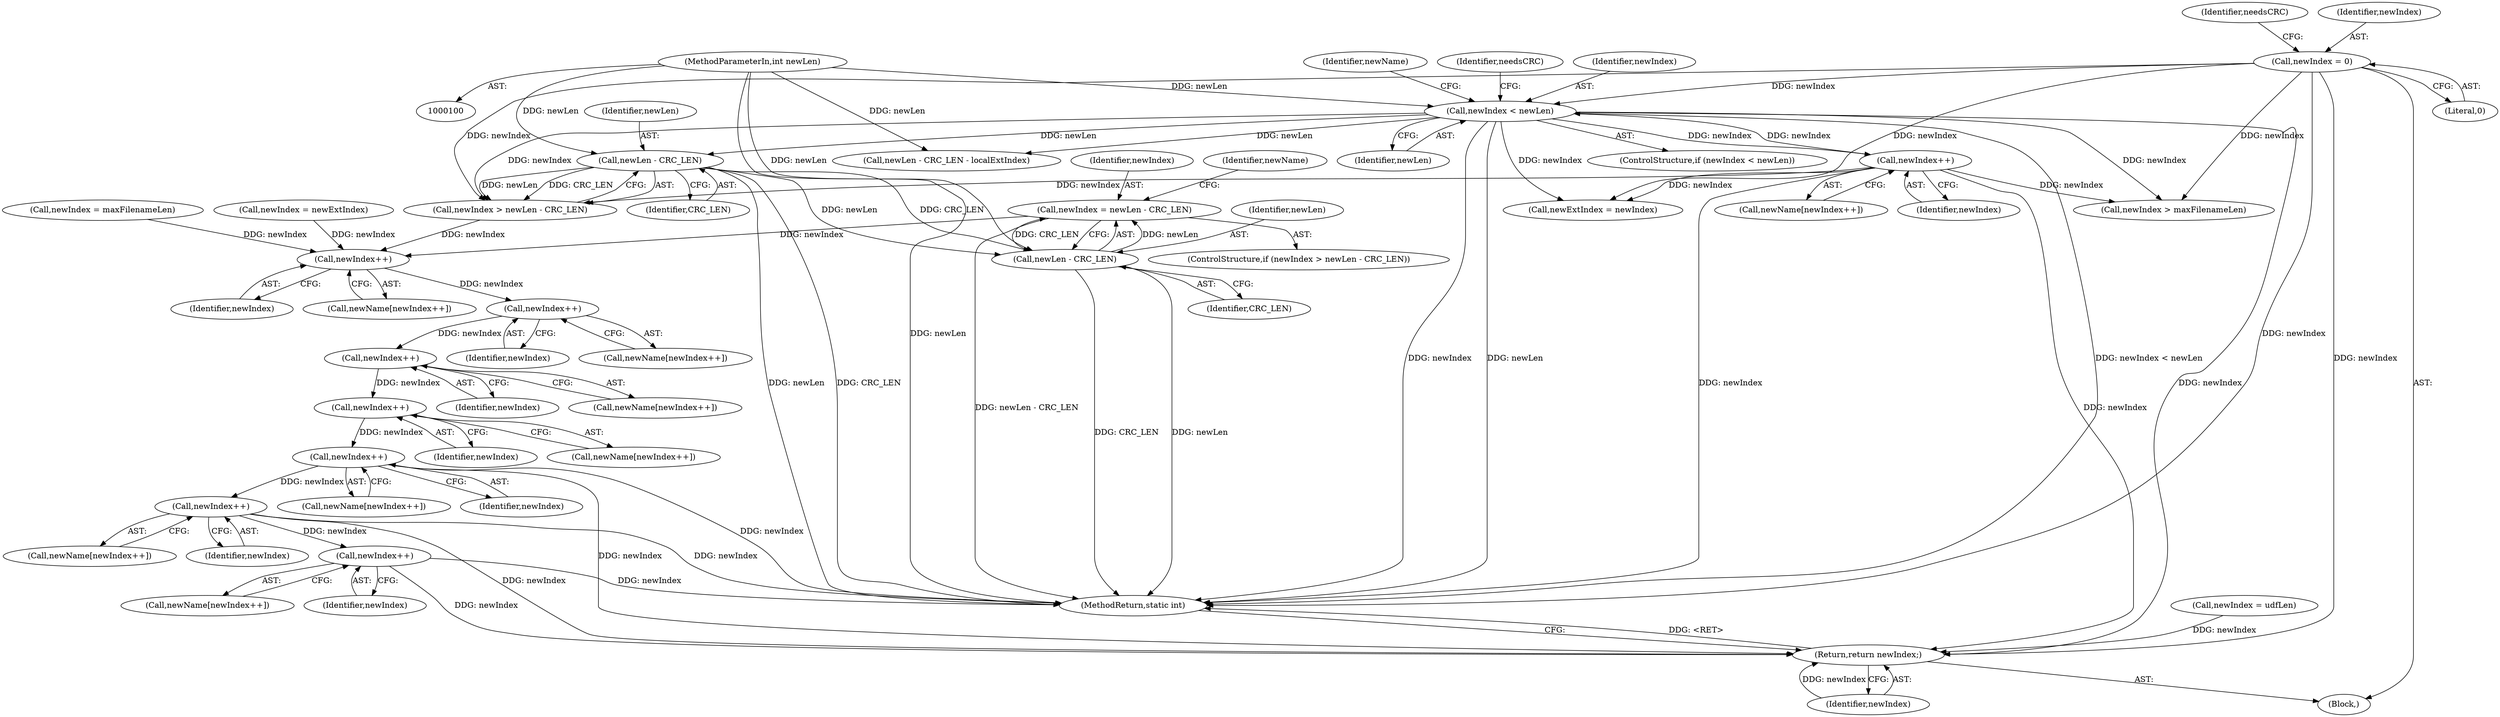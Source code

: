 digraph "0_linux_0e5cc9a40ada6046e6bc3bdfcd0c0d7e4b706b14_4@integer" {
"1000386" [label="(Call,newIndex = newLen - CRC_LEN)"];
"1000388" [label="(Call,newLen - CRC_LEN)"];
"1000383" [label="(Call,newLen - CRC_LEN)"];
"1000252" [label="(Call,newIndex < newLen)"];
"1000258" [label="(Call,newIndex++)"];
"1000110" [label="(Call,newIndex = 0)"];
"1000102" [label="(MethodParameterIn,int newLen)"];
"1000394" [label="(Call,newIndex++)"];
"1000406" [label="(Call,newIndex++)"];
"1000415" [label="(Call,newIndex++)"];
"1000424" [label="(Call,newIndex++)"];
"1000431" [label="(Call,newIndex++)"];
"1000441" [label="(Call,newIndex++)"];
"1000456" [label="(Call,newIndex++)"];
"1000461" [label="(Return,return newIndex;)"];
"1000258" [label="(Call,newIndex++)"];
"1000388" [label="(Call,newLen - CRC_LEN)"];
"1000385" [label="(Identifier,CRC_LEN)"];
"1000254" [label="(Identifier,newLen)"];
"1000461" [label="(Return,return newIndex;)"];
"1000372" [label="(Call,newIndex = maxFilenameLen)"];
"1000454" [label="(Call,newName[newIndex++])"];
"1000389" [label="(Identifier,newLen)"];
"1000252" [label="(Call,newIndex < newLen)"];
"1000463" [label="(MethodReturn,static int)"];
"1000416" [label="(Identifier,newIndex)"];
"1000390" [label="(Identifier,CRC_LEN)"];
"1000383" [label="(Call,newLen - CRC_LEN)"];
"1000406" [label="(Call,newIndex++)"];
"1000155" [label="(Call,newIndex = udfLen)"];
"1000253" [label="(Identifier,newIndex)"];
"1000115" [label="(Identifier,needsCRC)"];
"1000424" [label="(Call,newIndex++)"];
"1000380" [label="(ControlStructure,if (newIndex > newLen - CRC_LEN))"];
"1000386" [label="(Call,newIndex = newLen - CRC_LEN)"];
"1000381" [label="(Call,newIndex > newLen - CRC_LEN)"];
"1000257" [label="(Identifier,newName)"];
"1000429" [label="(Call,newName[newIndex++])"];
"1000439" [label="(Call,newName[newIndex++])"];
"1000251" [label="(ControlStructure,if (newIndex < newLen))"];
"1000110" [label="(Call,newIndex = 0)"];
"1000256" [label="(Call,newName[newIndex++])"];
"1000441" [label="(Call,newIndex++)"];
"1000369" [label="(Call,newIndex > maxFilenameLen)"];
"1000442" [label="(Identifier,newIndex)"];
"1000395" [label="(Identifier,newIndex)"];
"1000392" [label="(Call,newName[newIndex++])"];
"1000415" [label="(Call,newIndex++)"];
"1000457" [label="(Identifier,newIndex)"];
"1000248" [label="(Call,newExtIndex = newIndex)"];
"1000259" [label="(Identifier,newIndex)"];
"1000363" [label="(Call,newLen - CRC_LEN - localExtIndex)"];
"1000376" [label="(Call,newIndex = newExtIndex)"];
"1000431" [label="(Call,newIndex++)"];
"1000107" [label="(Block,)"];
"1000407" [label="(Identifier,newIndex)"];
"1000384" [label="(Identifier,newLen)"];
"1000413" [label="(Call,newName[newIndex++])"];
"1000112" [label="(Literal,0)"];
"1000111" [label="(Identifier,newIndex)"];
"1000387" [label="(Identifier,newIndex)"];
"1000425" [label="(Identifier,newIndex)"];
"1000432" [label="(Identifier,newIndex)"];
"1000102" [label="(MethodParameterIn,int newLen)"];
"1000456" [label="(Call,newIndex++)"];
"1000422" [label="(Call,newName[newIndex++])"];
"1000393" [label="(Identifier,newName)"];
"1000394" [label="(Call,newIndex++)"];
"1000404" [label="(Call,newName[newIndex++])"];
"1000462" [label="(Identifier,newIndex)"];
"1000263" [label="(Identifier,needsCRC)"];
"1000386" -> "1000380"  [label="AST: "];
"1000386" -> "1000388"  [label="CFG: "];
"1000387" -> "1000386"  [label="AST: "];
"1000388" -> "1000386"  [label="AST: "];
"1000393" -> "1000386"  [label="CFG: "];
"1000386" -> "1000463"  [label="DDG: newLen - CRC_LEN"];
"1000388" -> "1000386"  [label="DDG: newLen"];
"1000388" -> "1000386"  [label="DDG: CRC_LEN"];
"1000386" -> "1000394"  [label="DDG: newIndex"];
"1000388" -> "1000390"  [label="CFG: "];
"1000389" -> "1000388"  [label="AST: "];
"1000390" -> "1000388"  [label="AST: "];
"1000388" -> "1000463"  [label="DDG: newLen"];
"1000388" -> "1000463"  [label="DDG: CRC_LEN"];
"1000383" -> "1000388"  [label="DDG: newLen"];
"1000383" -> "1000388"  [label="DDG: CRC_LEN"];
"1000102" -> "1000388"  [label="DDG: newLen"];
"1000383" -> "1000381"  [label="AST: "];
"1000383" -> "1000385"  [label="CFG: "];
"1000384" -> "1000383"  [label="AST: "];
"1000385" -> "1000383"  [label="AST: "];
"1000381" -> "1000383"  [label="CFG: "];
"1000383" -> "1000463"  [label="DDG: newLen"];
"1000383" -> "1000463"  [label="DDG: CRC_LEN"];
"1000383" -> "1000381"  [label="DDG: newLen"];
"1000383" -> "1000381"  [label="DDG: CRC_LEN"];
"1000252" -> "1000383"  [label="DDG: newLen"];
"1000102" -> "1000383"  [label="DDG: newLen"];
"1000252" -> "1000251"  [label="AST: "];
"1000252" -> "1000254"  [label="CFG: "];
"1000253" -> "1000252"  [label="AST: "];
"1000254" -> "1000252"  [label="AST: "];
"1000257" -> "1000252"  [label="CFG: "];
"1000263" -> "1000252"  [label="CFG: "];
"1000252" -> "1000463"  [label="DDG: newIndex"];
"1000252" -> "1000463"  [label="DDG: newLen"];
"1000252" -> "1000463"  [label="DDG: newIndex < newLen"];
"1000252" -> "1000248"  [label="DDG: newIndex"];
"1000258" -> "1000252"  [label="DDG: newIndex"];
"1000110" -> "1000252"  [label="DDG: newIndex"];
"1000102" -> "1000252"  [label="DDG: newLen"];
"1000252" -> "1000258"  [label="DDG: newIndex"];
"1000252" -> "1000363"  [label="DDG: newLen"];
"1000252" -> "1000369"  [label="DDG: newIndex"];
"1000252" -> "1000381"  [label="DDG: newIndex"];
"1000252" -> "1000461"  [label="DDG: newIndex"];
"1000258" -> "1000256"  [label="AST: "];
"1000258" -> "1000259"  [label="CFG: "];
"1000259" -> "1000258"  [label="AST: "];
"1000256" -> "1000258"  [label="CFG: "];
"1000258" -> "1000463"  [label="DDG: newIndex"];
"1000258" -> "1000248"  [label="DDG: newIndex"];
"1000258" -> "1000369"  [label="DDG: newIndex"];
"1000258" -> "1000381"  [label="DDG: newIndex"];
"1000258" -> "1000461"  [label="DDG: newIndex"];
"1000110" -> "1000107"  [label="AST: "];
"1000110" -> "1000112"  [label="CFG: "];
"1000111" -> "1000110"  [label="AST: "];
"1000112" -> "1000110"  [label="AST: "];
"1000115" -> "1000110"  [label="CFG: "];
"1000110" -> "1000463"  [label="DDG: newIndex"];
"1000110" -> "1000248"  [label="DDG: newIndex"];
"1000110" -> "1000369"  [label="DDG: newIndex"];
"1000110" -> "1000381"  [label="DDG: newIndex"];
"1000110" -> "1000461"  [label="DDG: newIndex"];
"1000102" -> "1000100"  [label="AST: "];
"1000102" -> "1000463"  [label="DDG: newLen"];
"1000102" -> "1000363"  [label="DDG: newLen"];
"1000394" -> "1000392"  [label="AST: "];
"1000394" -> "1000395"  [label="CFG: "];
"1000395" -> "1000394"  [label="AST: "];
"1000392" -> "1000394"  [label="CFG: "];
"1000376" -> "1000394"  [label="DDG: newIndex"];
"1000372" -> "1000394"  [label="DDG: newIndex"];
"1000381" -> "1000394"  [label="DDG: newIndex"];
"1000394" -> "1000406"  [label="DDG: newIndex"];
"1000406" -> "1000404"  [label="AST: "];
"1000406" -> "1000407"  [label="CFG: "];
"1000407" -> "1000406"  [label="AST: "];
"1000404" -> "1000406"  [label="CFG: "];
"1000406" -> "1000415"  [label="DDG: newIndex"];
"1000415" -> "1000413"  [label="AST: "];
"1000415" -> "1000416"  [label="CFG: "];
"1000416" -> "1000415"  [label="AST: "];
"1000413" -> "1000415"  [label="CFG: "];
"1000415" -> "1000424"  [label="DDG: newIndex"];
"1000424" -> "1000422"  [label="AST: "];
"1000424" -> "1000425"  [label="CFG: "];
"1000425" -> "1000424"  [label="AST: "];
"1000422" -> "1000424"  [label="CFG: "];
"1000424" -> "1000431"  [label="DDG: newIndex"];
"1000431" -> "1000429"  [label="AST: "];
"1000431" -> "1000432"  [label="CFG: "];
"1000432" -> "1000431"  [label="AST: "];
"1000429" -> "1000431"  [label="CFG: "];
"1000431" -> "1000463"  [label="DDG: newIndex"];
"1000431" -> "1000441"  [label="DDG: newIndex"];
"1000431" -> "1000461"  [label="DDG: newIndex"];
"1000441" -> "1000439"  [label="AST: "];
"1000441" -> "1000442"  [label="CFG: "];
"1000442" -> "1000441"  [label="AST: "];
"1000439" -> "1000441"  [label="CFG: "];
"1000441" -> "1000463"  [label="DDG: newIndex"];
"1000441" -> "1000456"  [label="DDG: newIndex"];
"1000441" -> "1000461"  [label="DDG: newIndex"];
"1000456" -> "1000454"  [label="AST: "];
"1000456" -> "1000457"  [label="CFG: "];
"1000457" -> "1000456"  [label="AST: "];
"1000454" -> "1000456"  [label="CFG: "];
"1000456" -> "1000463"  [label="DDG: newIndex"];
"1000456" -> "1000461"  [label="DDG: newIndex"];
"1000461" -> "1000107"  [label="AST: "];
"1000461" -> "1000462"  [label="CFG: "];
"1000462" -> "1000461"  [label="AST: "];
"1000463" -> "1000461"  [label="CFG: "];
"1000461" -> "1000463"  [label="DDG: <RET>"];
"1000462" -> "1000461"  [label="DDG: newIndex"];
"1000155" -> "1000461"  [label="DDG: newIndex"];
}
